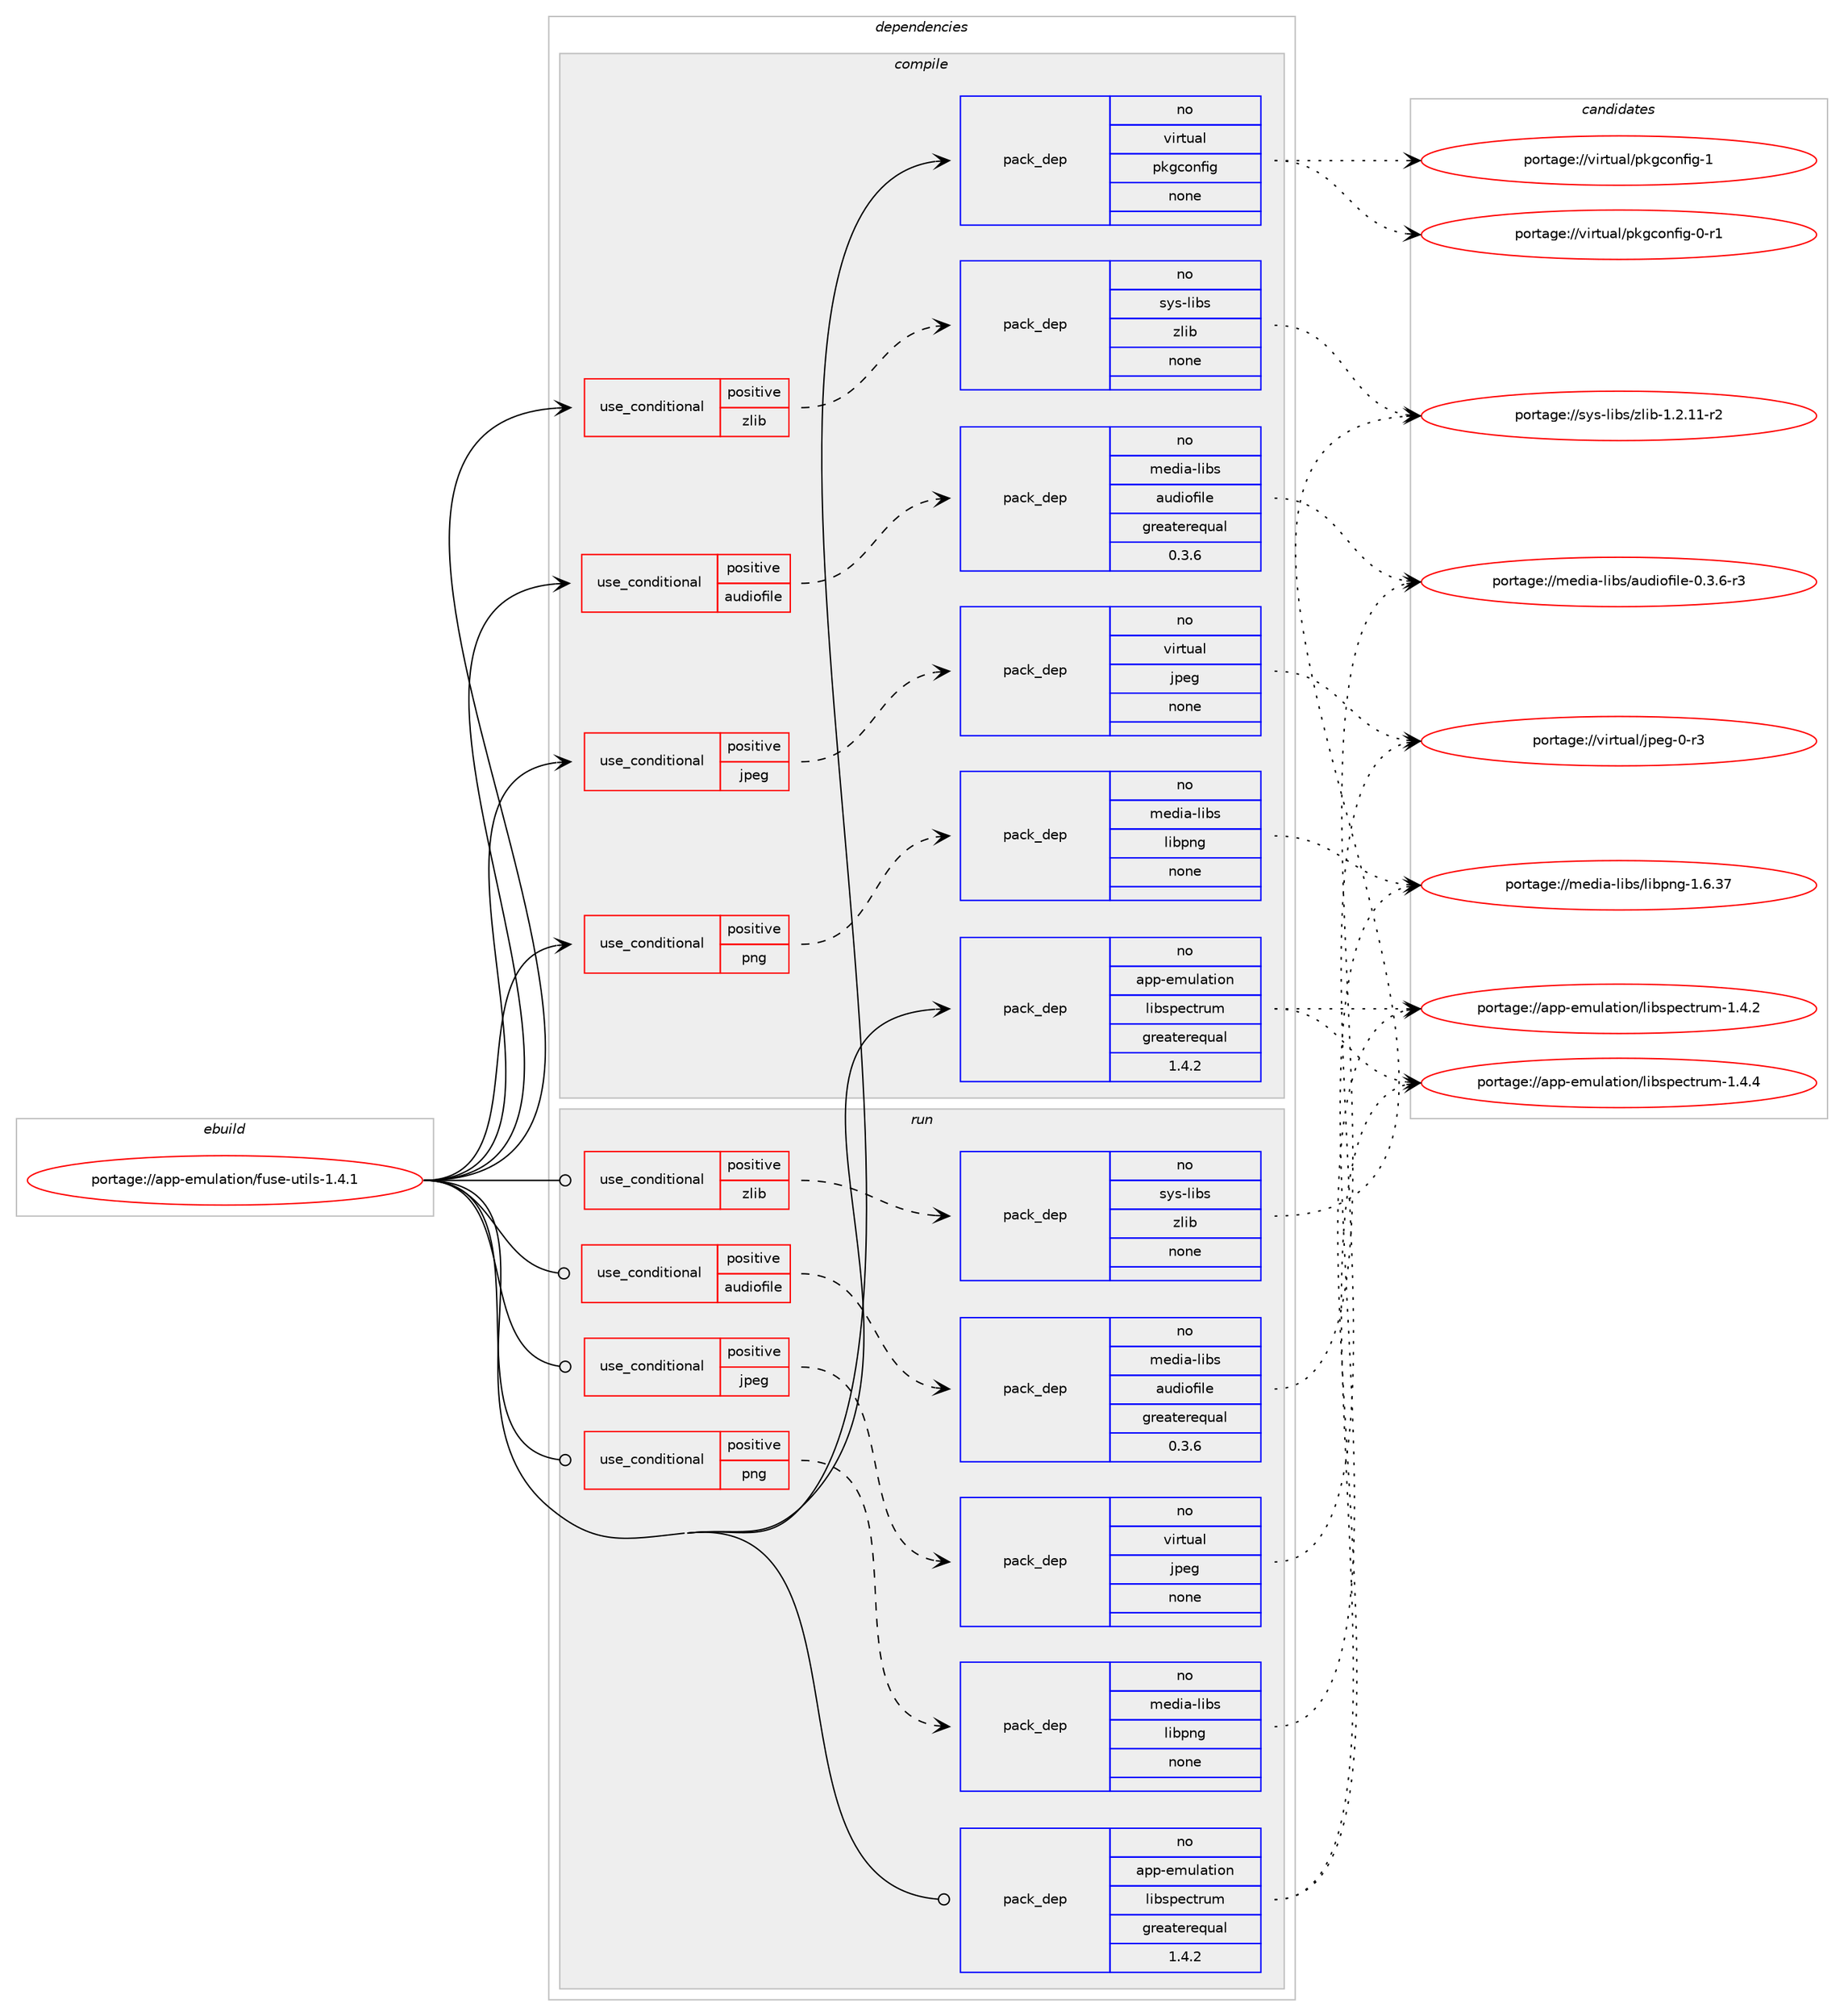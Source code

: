 digraph prolog {

# *************
# Graph options
# *************

newrank=true;
concentrate=true;
compound=true;
graph [rankdir=LR,fontname=Helvetica,fontsize=10,ranksep=1.5];#, ranksep=2.5, nodesep=0.2];
edge  [arrowhead=vee];
node  [fontname=Helvetica,fontsize=10];

# **********
# The ebuild
# **********

subgraph cluster_leftcol {
color=gray;
rank=same;
label=<<i>ebuild</i>>;
id [label="portage://app-emulation/fuse-utils-1.4.1", color=red, width=4, href="../app-emulation/fuse-utils-1.4.1.svg"];
}

# ****************
# The dependencies
# ****************

subgraph cluster_midcol {
color=gray;
label=<<i>dependencies</i>>;
subgraph cluster_compile {
fillcolor="#eeeeee";
style=filled;
label=<<i>compile</i>>;
subgraph cond148472 {
dependency630595 [label=<<TABLE BORDER="0" CELLBORDER="1" CELLSPACING="0" CELLPADDING="4"><TR><TD ROWSPAN="3" CELLPADDING="10">use_conditional</TD></TR><TR><TD>positive</TD></TR><TR><TD>audiofile</TD></TR></TABLE>>, shape=none, color=red];
subgraph pack473718 {
dependency630596 [label=<<TABLE BORDER="0" CELLBORDER="1" CELLSPACING="0" CELLPADDING="4" WIDTH="220"><TR><TD ROWSPAN="6" CELLPADDING="30">pack_dep</TD></TR><TR><TD WIDTH="110">no</TD></TR><TR><TD>media-libs</TD></TR><TR><TD>audiofile</TD></TR><TR><TD>greaterequal</TD></TR><TR><TD>0.3.6</TD></TR></TABLE>>, shape=none, color=blue];
}
dependency630595:e -> dependency630596:w [weight=20,style="dashed",arrowhead="vee"];
}
id:e -> dependency630595:w [weight=20,style="solid",arrowhead="vee"];
subgraph cond148473 {
dependency630597 [label=<<TABLE BORDER="0" CELLBORDER="1" CELLSPACING="0" CELLPADDING="4"><TR><TD ROWSPAN="3" CELLPADDING="10">use_conditional</TD></TR><TR><TD>positive</TD></TR><TR><TD>jpeg</TD></TR></TABLE>>, shape=none, color=red];
subgraph pack473719 {
dependency630598 [label=<<TABLE BORDER="0" CELLBORDER="1" CELLSPACING="0" CELLPADDING="4" WIDTH="220"><TR><TD ROWSPAN="6" CELLPADDING="30">pack_dep</TD></TR><TR><TD WIDTH="110">no</TD></TR><TR><TD>virtual</TD></TR><TR><TD>jpeg</TD></TR><TR><TD>none</TD></TR><TR><TD></TD></TR></TABLE>>, shape=none, color=blue];
}
dependency630597:e -> dependency630598:w [weight=20,style="dashed",arrowhead="vee"];
}
id:e -> dependency630597:w [weight=20,style="solid",arrowhead="vee"];
subgraph cond148474 {
dependency630599 [label=<<TABLE BORDER="0" CELLBORDER="1" CELLSPACING="0" CELLPADDING="4"><TR><TD ROWSPAN="3" CELLPADDING="10">use_conditional</TD></TR><TR><TD>positive</TD></TR><TR><TD>png</TD></TR></TABLE>>, shape=none, color=red];
subgraph pack473720 {
dependency630600 [label=<<TABLE BORDER="0" CELLBORDER="1" CELLSPACING="0" CELLPADDING="4" WIDTH="220"><TR><TD ROWSPAN="6" CELLPADDING="30">pack_dep</TD></TR><TR><TD WIDTH="110">no</TD></TR><TR><TD>media-libs</TD></TR><TR><TD>libpng</TD></TR><TR><TD>none</TD></TR><TR><TD></TD></TR></TABLE>>, shape=none, color=blue];
}
dependency630599:e -> dependency630600:w [weight=20,style="dashed",arrowhead="vee"];
}
id:e -> dependency630599:w [weight=20,style="solid",arrowhead="vee"];
subgraph cond148475 {
dependency630601 [label=<<TABLE BORDER="0" CELLBORDER="1" CELLSPACING="0" CELLPADDING="4"><TR><TD ROWSPAN="3" CELLPADDING="10">use_conditional</TD></TR><TR><TD>positive</TD></TR><TR><TD>zlib</TD></TR></TABLE>>, shape=none, color=red];
subgraph pack473721 {
dependency630602 [label=<<TABLE BORDER="0" CELLBORDER="1" CELLSPACING="0" CELLPADDING="4" WIDTH="220"><TR><TD ROWSPAN="6" CELLPADDING="30">pack_dep</TD></TR><TR><TD WIDTH="110">no</TD></TR><TR><TD>sys-libs</TD></TR><TR><TD>zlib</TD></TR><TR><TD>none</TD></TR><TR><TD></TD></TR></TABLE>>, shape=none, color=blue];
}
dependency630601:e -> dependency630602:w [weight=20,style="dashed",arrowhead="vee"];
}
id:e -> dependency630601:w [weight=20,style="solid",arrowhead="vee"];
subgraph pack473722 {
dependency630603 [label=<<TABLE BORDER="0" CELLBORDER="1" CELLSPACING="0" CELLPADDING="4" WIDTH="220"><TR><TD ROWSPAN="6" CELLPADDING="30">pack_dep</TD></TR><TR><TD WIDTH="110">no</TD></TR><TR><TD>app-emulation</TD></TR><TR><TD>libspectrum</TD></TR><TR><TD>greaterequal</TD></TR><TR><TD>1.4.2</TD></TR></TABLE>>, shape=none, color=blue];
}
id:e -> dependency630603:w [weight=20,style="solid",arrowhead="vee"];
subgraph pack473723 {
dependency630604 [label=<<TABLE BORDER="0" CELLBORDER="1" CELLSPACING="0" CELLPADDING="4" WIDTH="220"><TR><TD ROWSPAN="6" CELLPADDING="30">pack_dep</TD></TR><TR><TD WIDTH="110">no</TD></TR><TR><TD>virtual</TD></TR><TR><TD>pkgconfig</TD></TR><TR><TD>none</TD></TR><TR><TD></TD></TR></TABLE>>, shape=none, color=blue];
}
id:e -> dependency630604:w [weight=20,style="solid",arrowhead="vee"];
}
subgraph cluster_compileandrun {
fillcolor="#eeeeee";
style=filled;
label=<<i>compile and run</i>>;
}
subgraph cluster_run {
fillcolor="#eeeeee";
style=filled;
label=<<i>run</i>>;
subgraph cond148476 {
dependency630605 [label=<<TABLE BORDER="0" CELLBORDER="1" CELLSPACING="0" CELLPADDING="4"><TR><TD ROWSPAN="3" CELLPADDING="10">use_conditional</TD></TR><TR><TD>positive</TD></TR><TR><TD>audiofile</TD></TR></TABLE>>, shape=none, color=red];
subgraph pack473724 {
dependency630606 [label=<<TABLE BORDER="0" CELLBORDER="1" CELLSPACING="0" CELLPADDING="4" WIDTH="220"><TR><TD ROWSPAN="6" CELLPADDING="30">pack_dep</TD></TR><TR><TD WIDTH="110">no</TD></TR><TR><TD>media-libs</TD></TR><TR><TD>audiofile</TD></TR><TR><TD>greaterequal</TD></TR><TR><TD>0.3.6</TD></TR></TABLE>>, shape=none, color=blue];
}
dependency630605:e -> dependency630606:w [weight=20,style="dashed",arrowhead="vee"];
}
id:e -> dependency630605:w [weight=20,style="solid",arrowhead="odot"];
subgraph cond148477 {
dependency630607 [label=<<TABLE BORDER="0" CELLBORDER="1" CELLSPACING="0" CELLPADDING="4"><TR><TD ROWSPAN="3" CELLPADDING="10">use_conditional</TD></TR><TR><TD>positive</TD></TR><TR><TD>jpeg</TD></TR></TABLE>>, shape=none, color=red];
subgraph pack473725 {
dependency630608 [label=<<TABLE BORDER="0" CELLBORDER="1" CELLSPACING="0" CELLPADDING="4" WIDTH="220"><TR><TD ROWSPAN="6" CELLPADDING="30">pack_dep</TD></TR><TR><TD WIDTH="110">no</TD></TR><TR><TD>virtual</TD></TR><TR><TD>jpeg</TD></TR><TR><TD>none</TD></TR><TR><TD></TD></TR></TABLE>>, shape=none, color=blue];
}
dependency630607:e -> dependency630608:w [weight=20,style="dashed",arrowhead="vee"];
}
id:e -> dependency630607:w [weight=20,style="solid",arrowhead="odot"];
subgraph cond148478 {
dependency630609 [label=<<TABLE BORDER="0" CELLBORDER="1" CELLSPACING="0" CELLPADDING="4"><TR><TD ROWSPAN="3" CELLPADDING="10">use_conditional</TD></TR><TR><TD>positive</TD></TR><TR><TD>png</TD></TR></TABLE>>, shape=none, color=red];
subgraph pack473726 {
dependency630610 [label=<<TABLE BORDER="0" CELLBORDER="1" CELLSPACING="0" CELLPADDING="4" WIDTH="220"><TR><TD ROWSPAN="6" CELLPADDING="30">pack_dep</TD></TR><TR><TD WIDTH="110">no</TD></TR><TR><TD>media-libs</TD></TR><TR><TD>libpng</TD></TR><TR><TD>none</TD></TR><TR><TD></TD></TR></TABLE>>, shape=none, color=blue];
}
dependency630609:e -> dependency630610:w [weight=20,style="dashed",arrowhead="vee"];
}
id:e -> dependency630609:w [weight=20,style="solid",arrowhead="odot"];
subgraph cond148479 {
dependency630611 [label=<<TABLE BORDER="0" CELLBORDER="1" CELLSPACING="0" CELLPADDING="4"><TR><TD ROWSPAN="3" CELLPADDING="10">use_conditional</TD></TR><TR><TD>positive</TD></TR><TR><TD>zlib</TD></TR></TABLE>>, shape=none, color=red];
subgraph pack473727 {
dependency630612 [label=<<TABLE BORDER="0" CELLBORDER="1" CELLSPACING="0" CELLPADDING="4" WIDTH="220"><TR><TD ROWSPAN="6" CELLPADDING="30">pack_dep</TD></TR><TR><TD WIDTH="110">no</TD></TR><TR><TD>sys-libs</TD></TR><TR><TD>zlib</TD></TR><TR><TD>none</TD></TR><TR><TD></TD></TR></TABLE>>, shape=none, color=blue];
}
dependency630611:e -> dependency630612:w [weight=20,style="dashed",arrowhead="vee"];
}
id:e -> dependency630611:w [weight=20,style="solid",arrowhead="odot"];
subgraph pack473728 {
dependency630613 [label=<<TABLE BORDER="0" CELLBORDER="1" CELLSPACING="0" CELLPADDING="4" WIDTH="220"><TR><TD ROWSPAN="6" CELLPADDING="30">pack_dep</TD></TR><TR><TD WIDTH="110">no</TD></TR><TR><TD>app-emulation</TD></TR><TR><TD>libspectrum</TD></TR><TR><TD>greaterequal</TD></TR><TR><TD>1.4.2</TD></TR></TABLE>>, shape=none, color=blue];
}
id:e -> dependency630613:w [weight=20,style="solid",arrowhead="odot"];
}
}

# **************
# The candidates
# **************

subgraph cluster_choices {
rank=same;
color=gray;
label=<<i>candidates</i>>;

subgraph choice473718 {
color=black;
nodesep=1;
choice10910110010597451081059811547971171001051111021051081014548465146544511451 [label="portage://media-libs/audiofile-0.3.6-r3", color=red, width=4,href="../media-libs/audiofile-0.3.6-r3.svg"];
dependency630596:e -> choice10910110010597451081059811547971171001051111021051081014548465146544511451:w [style=dotted,weight="100"];
}
subgraph choice473719 {
color=black;
nodesep=1;
choice118105114116117971084710611210110345484511451 [label="portage://virtual/jpeg-0-r3", color=red, width=4,href="../virtual/jpeg-0-r3.svg"];
dependency630598:e -> choice118105114116117971084710611210110345484511451:w [style=dotted,weight="100"];
}
subgraph choice473720 {
color=black;
nodesep=1;
choice109101100105974510810598115471081059811211010345494654465155 [label="portage://media-libs/libpng-1.6.37", color=red, width=4,href="../media-libs/libpng-1.6.37.svg"];
dependency630600:e -> choice109101100105974510810598115471081059811211010345494654465155:w [style=dotted,weight="100"];
}
subgraph choice473721 {
color=black;
nodesep=1;
choice11512111545108105981154712210810598454946504649494511450 [label="portage://sys-libs/zlib-1.2.11-r2", color=red, width=4,href="../sys-libs/zlib-1.2.11-r2.svg"];
dependency630602:e -> choice11512111545108105981154712210810598454946504649494511450:w [style=dotted,weight="100"];
}
subgraph choice473722 {
color=black;
nodesep=1;
choice971121124510110911710897116105111110471081059811511210199116114117109454946524652 [label="portage://app-emulation/libspectrum-1.4.4", color=red, width=4,href="../app-emulation/libspectrum-1.4.4.svg"];
choice971121124510110911710897116105111110471081059811511210199116114117109454946524650 [label="portage://app-emulation/libspectrum-1.4.2", color=red, width=4,href="../app-emulation/libspectrum-1.4.2.svg"];
dependency630603:e -> choice971121124510110911710897116105111110471081059811511210199116114117109454946524652:w [style=dotted,weight="100"];
dependency630603:e -> choice971121124510110911710897116105111110471081059811511210199116114117109454946524650:w [style=dotted,weight="100"];
}
subgraph choice473723 {
color=black;
nodesep=1;
choice1181051141161179710847112107103991111101021051034549 [label="portage://virtual/pkgconfig-1", color=red, width=4,href="../virtual/pkgconfig-1.svg"];
choice11810511411611797108471121071039911111010210510345484511449 [label="portage://virtual/pkgconfig-0-r1", color=red, width=4,href="../virtual/pkgconfig-0-r1.svg"];
dependency630604:e -> choice1181051141161179710847112107103991111101021051034549:w [style=dotted,weight="100"];
dependency630604:e -> choice11810511411611797108471121071039911111010210510345484511449:w [style=dotted,weight="100"];
}
subgraph choice473724 {
color=black;
nodesep=1;
choice10910110010597451081059811547971171001051111021051081014548465146544511451 [label="portage://media-libs/audiofile-0.3.6-r3", color=red, width=4,href="../media-libs/audiofile-0.3.6-r3.svg"];
dependency630606:e -> choice10910110010597451081059811547971171001051111021051081014548465146544511451:w [style=dotted,weight="100"];
}
subgraph choice473725 {
color=black;
nodesep=1;
choice118105114116117971084710611210110345484511451 [label="portage://virtual/jpeg-0-r3", color=red, width=4,href="../virtual/jpeg-0-r3.svg"];
dependency630608:e -> choice118105114116117971084710611210110345484511451:w [style=dotted,weight="100"];
}
subgraph choice473726 {
color=black;
nodesep=1;
choice109101100105974510810598115471081059811211010345494654465155 [label="portage://media-libs/libpng-1.6.37", color=red, width=4,href="../media-libs/libpng-1.6.37.svg"];
dependency630610:e -> choice109101100105974510810598115471081059811211010345494654465155:w [style=dotted,weight="100"];
}
subgraph choice473727 {
color=black;
nodesep=1;
choice11512111545108105981154712210810598454946504649494511450 [label="portage://sys-libs/zlib-1.2.11-r2", color=red, width=4,href="../sys-libs/zlib-1.2.11-r2.svg"];
dependency630612:e -> choice11512111545108105981154712210810598454946504649494511450:w [style=dotted,weight="100"];
}
subgraph choice473728 {
color=black;
nodesep=1;
choice971121124510110911710897116105111110471081059811511210199116114117109454946524652 [label="portage://app-emulation/libspectrum-1.4.4", color=red, width=4,href="../app-emulation/libspectrum-1.4.4.svg"];
choice971121124510110911710897116105111110471081059811511210199116114117109454946524650 [label="portage://app-emulation/libspectrum-1.4.2", color=red, width=4,href="../app-emulation/libspectrum-1.4.2.svg"];
dependency630613:e -> choice971121124510110911710897116105111110471081059811511210199116114117109454946524652:w [style=dotted,weight="100"];
dependency630613:e -> choice971121124510110911710897116105111110471081059811511210199116114117109454946524650:w [style=dotted,weight="100"];
}
}

}
